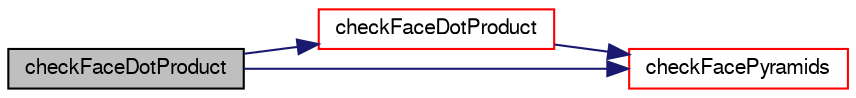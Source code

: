 digraph "checkFaceDotProduct"
{
  bgcolor="transparent";
  edge [fontname="FreeSans",fontsize="10",labelfontname="FreeSans",labelfontsize="10"];
  node [fontname="FreeSans",fontsize="10",shape=record];
  rankdir="LR";
  Node7307 [label="checkFaceDotProduct",height=0.2,width=0.4,color="black", fillcolor="grey75", style="filled", fontcolor="black"];
  Node7307 -> Node7308 [color="midnightblue",fontsize="10",style="solid",fontname="FreeSans"];
  Node7308 [label="checkFaceDotProduct",height=0.2,width=0.4,color="red",URL="$a21562.html#a5014e575335db939bc66eb2fe32ac48f",tooltip="See primitiveMesh. "];
  Node7308 -> Node7311 [color="midnightblue",fontsize="10",style="solid",fontname="FreeSans"];
  Node7311 [label="checkFacePyramids",height=0.2,width=0.4,color="red",URL="$a21562.html#a185c3013142ff3facc41b31d9beef53a",tooltip="See primitiveMesh. "];
  Node7307 -> Node7311 [color="midnightblue",fontsize="10",style="solid",fontname="FreeSans"];
}
